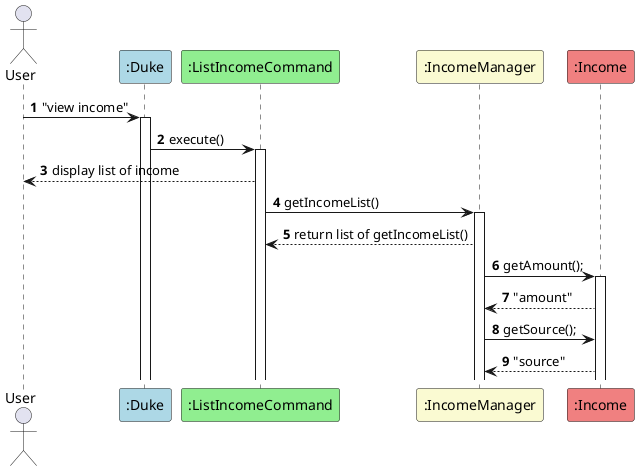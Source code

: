 @startuml
'https://plantuml.com/sequence-diagram

actor User
participant ":Duke" as Duke #LightBlue
participant ":ListIncomeCommand" as ListIncomeCommand #LightGreen
participant ":IncomeManager" as IncomeManager #LightGoldenRodYellow
participant ":Income" as Income #LightCoral
autonumber

User -> Duke: "view income"
activate Duke
Duke -> ListIncomeCommand: execute()
activate ListIncomeCommand
ListIncomeCommand --> User: display list of income

ListIncomeCommand -> IncomeManager: getIncomeList()
activate IncomeManager
IncomeManager --> ListIncomeCommand: return list of getIncomeList()

IncomeManager -> Income: getAmount();
activate Income
Income --> IncomeManager: "amount"
IncomeManager -> Income: getSource();
Income --> IncomeManager: "source"

@enduml
